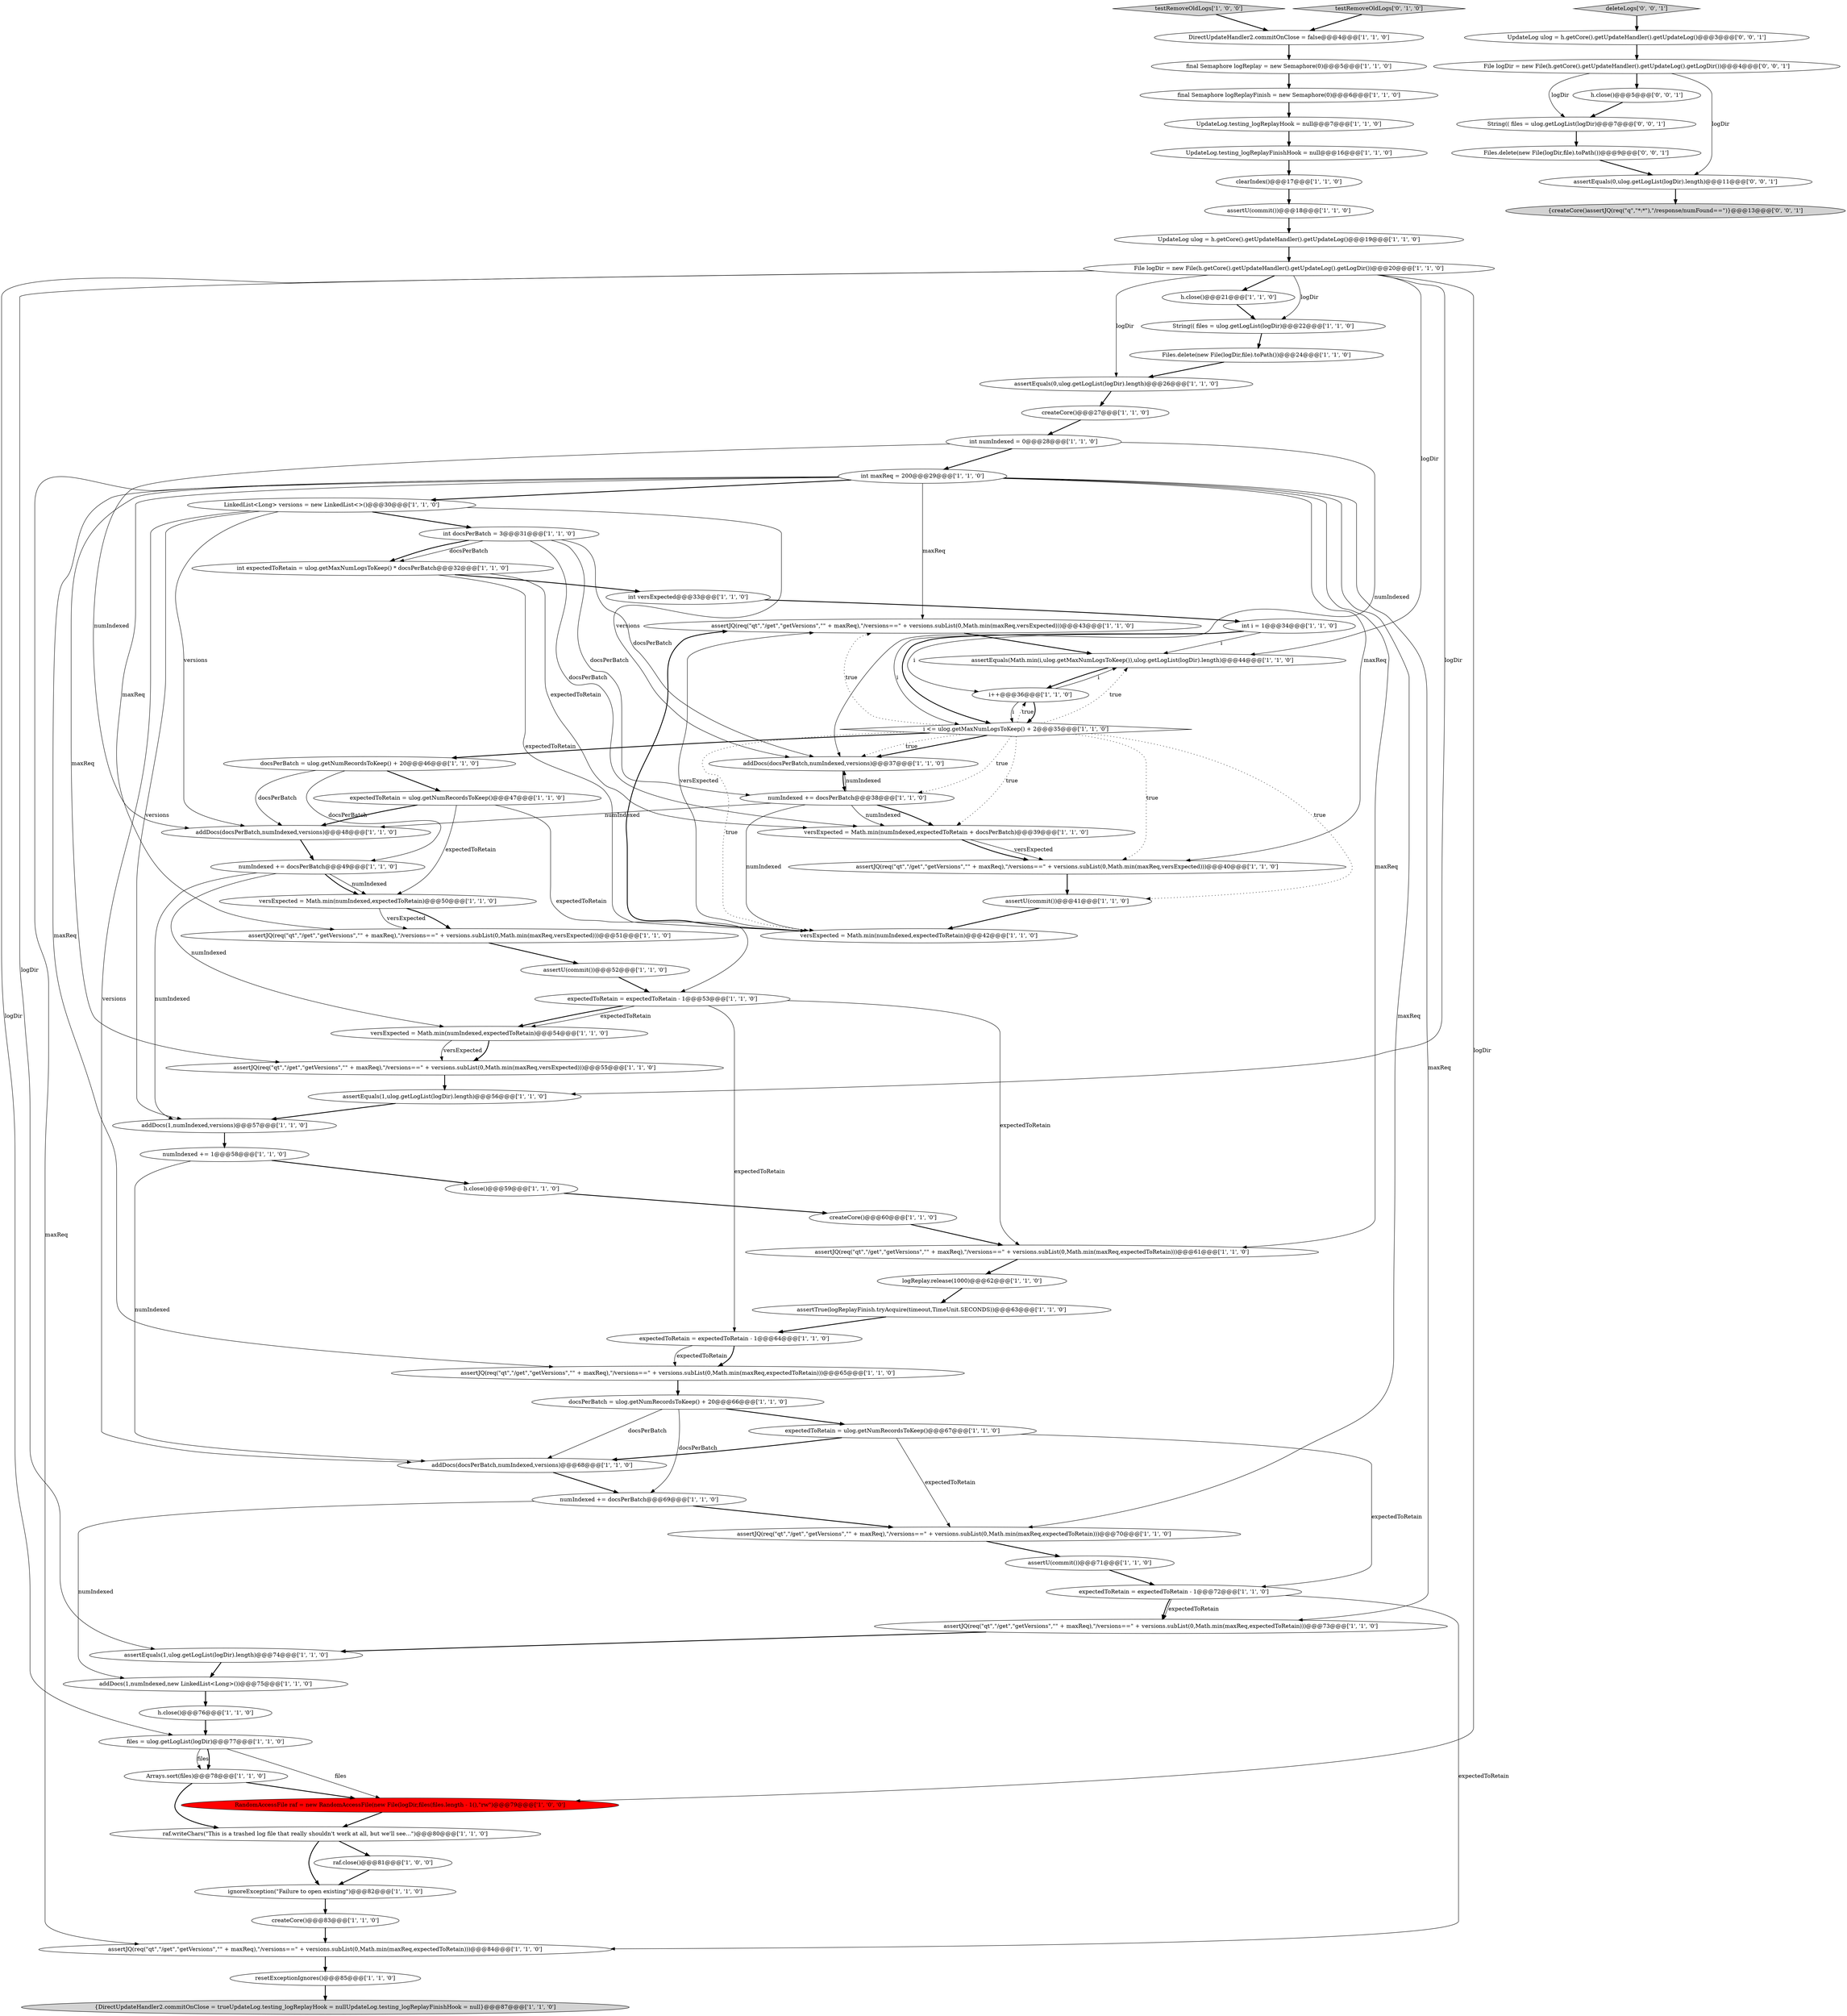 digraph {
1 [style = filled, label = "h.close()@@@21@@@['1', '1', '0']", fillcolor = white, shape = ellipse image = "AAA0AAABBB1BBB"];
4 [style = filled, label = "expectedToRetain = ulog.getNumRecordsToKeep()@@@67@@@['1', '1', '0']", fillcolor = white, shape = ellipse image = "AAA0AAABBB1BBB"];
40 [style = filled, label = "assertEquals(Math.min(i,ulog.getMaxNumLogsToKeep()),ulog.getLogList(logDir).length)@@@44@@@['1', '1', '0']", fillcolor = white, shape = ellipse image = "AAA0AAABBB1BBB"];
59 [style = filled, label = "h.close()@@@76@@@['1', '1', '0']", fillcolor = white, shape = ellipse image = "AAA0AAABBB1BBB"];
48 [style = filled, label = "assertJQ(req(\"qt\",\"/get\",\"getVersions\",\"\" + maxReq),\"/versions==\" + versions.subList(0,Math.min(maxReq,expectedToRetain)))@@@73@@@['1', '1', '0']", fillcolor = white, shape = ellipse image = "AAA0AAABBB1BBB"];
55 [style = filled, label = "raf.writeChars(\"This is a trashed log file that really shouldn't work at all, but we'll see...\")@@@80@@@['1', '1', '0']", fillcolor = white, shape = ellipse image = "AAA0AAABBB1BBB"];
60 [style = filled, label = "versExpected = Math.min(numIndexed,expectedToRetain + docsPerBatch)@@@39@@@['1', '1', '0']", fillcolor = white, shape = ellipse image = "AAA0AAABBB1BBB"];
64 [style = filled, label = "int maxReq = 200@@@29@@@['1', '1', '0']", fillcolor = white, shape = ellipse image = "AAA0AAABBB1BBB"];
28 [style = filled, label = "expectedToRetain = expectedToRetain - 1@@@53@@@['1', '1', '0']", fillcolor = white, shape = ellipse image = "AAA0AAABBB1BBB"];
69 [style = filled, label = "assertEquals(0,ulog.getLogList(logDir).length)@@@26@@@['1', '1', '0']", fillcolor = white, shape = ellipse image = "AAA0AAABBB1BBB"];
74 [style = filled, label = "Files.delete(new File(logDir,file).toPath())@@@9@@@['0', '0', '1']", fillcolor = white, shape = ellipse image = "AAA0AAABBB3BBB"];
36 [style = filled, label = "DirectUpdateHandler2.commitOnClose = false@@@4@@@['1', '1', '0']", fillcolor = white, shape = ellipse image = "AAA0AAABBB1BBB"];
19 [style = filled, label = "numIndexed += 1@@@58@@@['1', '1', '0']", fillcolor = white, shape = ellipse image = "AAA0AAABBB1BBB"];
32 [style = filled, label = "final Semaphore logReplayFinish = new Semaphore(0)@@@6@@@['1', '1', '0']", fillcolor = white, shape = ellipse image = "AAA0AAABBB1BBB"];
31 [style = filled, label = "raf.close()@@@81@@@['1', '0', '0']", fillcolor = white, shape = ellipse image = "AAA0AAABBB1BBB"];
47 [style = filled, label = "addDocs(docsPerBatch,numIndexed,versions)@@@37@@@['1', '1', '0']", fillcolor = white, shape = ellipse image = "AAA0AAABBB1BBB"];
3 [style = filled, label = "int i = 1@@@34@@@['1', '1', '0']", fillcolor = white, shape = ellipse image = "AAA0AAABBB1BBB"];
30 [style = filled, label = "assertEquals(1,ulog.getLogList(logDir).length)@@@74@@@['1', '1', '0']", fillcolor = white, shape = ellipse image = "AAA0AAABBB1BBB"];
7 [style = filled, label = "i <= ulog.getMaxNumLogsToKeep() + 2@@@35@@@['1', '1', '0']", fillcolor = white, shape = diamond image = "AAA0AAABBB1BBB"];
27 [style = filled, label = "expectedToRetain = expectedToRetain - 1@@@64@@@['1', '1', '0']", fillcolor = white, shape = ellipse image = "AAA0AAABBB1BBB"];
14 [style = filled, label = "resetExceptionIgnores()@@@85@@@['1', '1', '0']", fillcolor = white, shape = ellipse image = "AAA0AAABBB1BBB"];
76 [style = filled, label = "{createCore()assertJQ(req(\"q\",\"*:*\"),\"/response/numFound==\")}@@@13@@@['0', '0', '1']", fillcolor = lightgray, shape = ellipse image = "AAA0AAABBB3BBB"];
23 [style = filled, label = "int versExpected@@@33@@@['1', '1', '0']", fillcolor = white, shape = ellipse image = "AAA0AAABBB1BBB"];
26 [style = filled, label = "versExpected = Math.min(numIndexed,expectedToRetain)@@@50@@@['1', '1', '0']", fillcolor = white, shape = ellipse image = "AAA0AAABBB1BBB"];
42 [style = filled, label = "RandomAccessFile raf = new RandomAccessFile(new File(logDir,files(files.length - 1(),\"rw\")@@@79@@@['1', '0', '0']", fillcolor = red, shape = ellipse image = "AAA1AAABBB1BBB"];
58 [style = filled, label = "logReplay.release(1000)@@@62@@@['1', '1', '0']", fillcolor = white, shape = ellipse image = "AAA0AAABBB1BBB"];
81 [style = filled, label = "String(( files = ulog.getLogList(logDir)@@@7@@@['0', '0', '1']", fillcolor = white, shape = ellipse image = "AAA0AAABBB3BBB"];
0 [style = filled, label = "addDocs(docsPerBatch,numIndexed,versions)@@@68@@@['1', '1', '0']", fillcolor = white, shape = ellipse image = "AAA0AAABBB1BBB"];
12 [style = filled, label = "{DirectUpdateHandler2.commitOnClose = trueUpdateLog.testing_logReplayHook = nullUpdateLog.testing_logReplayFinishHook = null}@@@87@@@['1', '1', '0']", fillcolor = lightgray, shape = ellipse image = "AAA0AAABBB1BBB"];
41 [style = filled, label = "createCore()@@@60@@@['1', '1', '0']", fillcolor = white, shape = ellipse image = "AAA0AAABBB1BBB"];
65 [style = filled, label = "ignoreException(\"Failure to open existing\")@@@82@@@['1', '1', '0']", fillcolor = white, shape = ellipse image = "AAA0AAABBB1BBB"];
45 [style = filled, label = "expectedToRetain = ulog.getNumRecordsToKeep()@@@47@@@['1', '1', '0']", fillcolor = white, shape = ellipse image = "AAA0AAABBB1BBB"];
75 [style = filled, label = "deleteLogs['0', '0', '1']", fillcolor = lightgray, shape = diamond image = "AAA0AAABBB3BBB"];
15 [style = filled, label = "i++@@@36@@@['1', '1', '0']", fillcolor = white, shape = ellipse image = "AAA0AAABBB1BBB"];
53 [style = filled, label = "String(( files = ulog.getLogList(logDir)@@@22@@@['1', '1', '0']", fillcolor = white, shape = ellipse image = "AAA0AAABBB1BBB"];
8 [style = filled, label = "testRemoveOldLogs['1', '0', '0']", fillcolor = lightgray, shape = diamond image = "AAA0AAABBB1BBB"];
68 [style = filled, label = "assertTrue(logReplayFinish.tryAcquire(timeout,TimeUnit.SECONDS))@@@63@@@['1', '1', '0']", fillcolor = white, shape = ellipse image = "AAA0AAABBB1BBB"];
5 [style = filled, label = "files = ulog.getLogList(logDir)@@@77@@@['1', '1', '0']", fillcolor = white, shape = ellipse image = "AAA0AAABBB1BBB"];
70 [style = filled, label = "addDocs(1,numIndexed,new LinkedList<Long>())@@@75@@@['1', '1', '0']", fillcolor = white, shape = ellipse image = "AAA0AAABBB1BBB"];
43 [style = filled, label = "numIndexed += docsPerBatch@@@69@@@['1', '1', '0']", fillcolor = white, shape = ellipse image = "AAA0AAABBB1BBB"];
66 [style = filled, label = "int expectedToRetain = ulog.getMaxNumLogsToKeep() * docsPerBatch@@@32@@@['1', '1', '0']", fillcolor = white, shape = ellipse image = "AAA0AAABBB1BBB"];
6 [style = filled, label = "UpdateLog.testing_logReplayFinishHook = null@@@16@@@['1', '1', '0']", fillcolor = white, shape = ellipse image = "AAA0AAABBB1BBB"];
29 [style = filled, label = "assertJQ(req(\"qt\",\"/get\",\"getVersions\",\"\" + maxReq),\"/versions==\" + versions.subList(0,Math.min(maxReq,versExpected)))@@@43@@@['1', '1', '0']", fillcolor = white, shape = ellipse image = "AAA0AAABBB1BBB"];
73 [style = filled, label = "testRemoveOldLogs['0', '1', '0']", fillcolor = lightgray, shape = diamond image = "AAA0AAABBB2BBB"];
2 [style = filled, label = "final Semaphore logReplay = new Semaphore(0)@@@5@@@['1', '1', '0']", fillcolor = white, shape = ellipse image = "AAA0AAABBB1BBB"];
56 [style = filled, label = "assertJQ(req(\"qt\",\"/get\",\"getVersions\",\"\" + maxReq),\"/versions==\" + versions.subList(0,Math.min(maxReq,versExpected)))@@@51@@@['1', '1', '0']", fillcolor = white, shape = ellipse image = "AAA0AAABBB1BBB"];
46 [style = filled, label = "Files.delete(new File(logDir,file).toPath())@@@24@@@['1', '1', '0']", fillcolor = white, shape = ellipse image = "AAA0AAABBB1BBB"];
13 [style = filled, label = "UpdateLog.testing_logReplayHook = null@@@7@@@['1', '1', '0']", fillcolor = white, shape = ellipse image = "AAA0AAABBB1BBB"];
17 [style = filled, label = "docsPerBatch = ulog.getNumRecordsToKeep() + 20@@@46@@@['1', '1', '0']", fillcolor = white, shape = ellipse image = "AAA0AAABBB1BBB"];
80 [style = filled, label = "h.close()@@@5@@@['0', '0', '1']", fillcolor = white, shape = ellipse image = "AAA0AAABBB3BBB"];
39 [style = filled, label = "createCore()@@@27@@@['1', '1', '0']", fillcolor = white, shape = ellipse image = "AAA0AAABBB1BBB"];
61 [style = filled, label = "assertU(commit())@@@52@@@['1', '1', '0']", fillcolor = white, shape = ellipse image = "AAA0AAABBB1BBB"];
51 [style = filled, label = "assertJQ(req(\"qt\",\"/get\",\"getVersions\",\"\" + maxReq),\"/versions==\" + versions.subList(0,Math.min(maxReq,expectedToRetain)))@@@70@@@['1', '1', '0']", fillcolor = white, shape = ellipse image = "AAA0AAABBB1BBB"];
22 [style = filled, label = "int docsPerBatch = 3@@@31@@@['1', '1', '0']", fillcolor = white, shape = ellipse image = "AAA0AAABBB1BBB"];
24 [style = filled, label = "numIndexed += docsPerBatch@@@38@@@['1', '1', '0']", fillcolor = white, shape = ellipse image = "AAA0AAABBB1BBB"];
10 [style = filled, label = "File logDir = new File(h.getCore().getUpdateHandler().getUpdateLog().getLogDir())@@@20@@@['1', '1', '0']", fillcolor = white, shape = ellipse image = "AAA0AAABBB1BBB"];
38 [style = filled, label = "UpdateLog ulog = h.getCore().getUpdateHandler().getUpdateLog()@@@19@@@['1', '1', '0']", fillcolor = white, shape = ellipse image = "AAA0AAABBB1BBB"];
63 [style = filled, label = "assertEquals(1,ulog.getLogList(logDir).length)@@@56@@@['1', '1', '0']", fillcolor = white, shape = ellipse image = "AAA0AAABBB1BBB"];
44 [style = filled, label = "assertJQ(req(\"qt\",\"/get\",\"getVersions\",\"\" + maxReq),\"/versions==\" + versions.subList(0,Math.min(maxReq,expectedToRetain)))@@@84@@@['1', '1', '0']", fillcolor = white, shape = ellipse image = "AAA0AAABBB1BBB"];
37 [style = filled, label = "assertU(commit())@@@41@@@['1', '1', '0']", fillcolor = white, shape = ellipse image = "AAA0AAABBB1BBB"];
49 [style = filled, label = "assertJQ(req(\"qt\",\"/get\",\"getVersions\",\"\" + maxReq),\"/versions==\" + versions.subList(0,Math.min(maxReq,expectedToRetain)))@@@61@@@['1', '1', '0']", fillcolor = white, shape = ellipse image = "AAA0AAABBB1BBB"];
21 [style = filled, label = "int numIndexed = 0@@@28@@@['1', '1', '0']", fillcolor = white, shape = ellipse image = "AAA0AAABBB1BBB"];
62 [style = filled, label = "versExpected = Math.min(numIndexed,expectedToRetain)@@@42@@@['1', '1', '0']", fillcolor = white, shape = ellipse image = "AAA0AAABBB1BBB"];
72 [style = filled, label = "addDocs(1,numIndexed,versions)@@@57@@@['1', '1', '0']", fillcolor = white, shape = ellipse image = "AAA0AAABBB1BBB"];
54 [style = filled, label = "expectedToRetain = expectedToRetain - 1@@@72@@@['1', '1', '0']", fillcolor = white, shape = ellipse image = "AAA0AAABBB1BBB"];
67 [style = filled, label = "Arrays.sort(files)@@@78@@@['1', '1', '0']", fillcolor = white, shape = ellipse image = "AAA0AAABBB1BBB"];
71 [style = filled, label = "assertJQ(req(\"qt\",\"/get\",\"getVersions\",\"\" + maxReq),\"/versions==\" + versions.subList(0,Math.min(maxReq,versExpected)))@@@40@@@['1', '1', '0']", fillcolor = white, shape = ellipse image = "AAA0AAABBB1BBB"];
34 [style = filled, label = "LinkedList<Long> versions = new LinkedList<>()@@@30@@@['1', '1', '0']", fillcolor = white, shape = ellipse image = "AAA0AAABBB1BBB"];
78 [style = filled, label = "assertEquals(0,ulog.getLogList(logDir).length)@@@11@@@['0', '0', '1']", fillcolor = white, shape = ellipse image = "AAA0AAABBB3BBB"];
11 [style = filled, label = "h.close()@@@59@@@['1', '1', '0']", fillcolor = white, shape = ellipse image = "AAA0AAABBB1BBB"];
77 [style = filled, label = "File logDir = new File(h.getCore().getUpdateHandler().getUpdateLog().getLogDir())@@@4@@@['0', '0', '1']", fillcolor = white, shape = ellipse image = "AAA0AAABBB3BBB"];
18 [style = filled, label = "assertJQ(req(\"qt\",\"/get\",\"getVersions\",\"\" + maxReq),\"/versions==\" + versions.subList(0,Math.min(maxReq,expectedToRetain)))@@@65@@@['1', '1', '0']", fillcolor = white, shape = ellipse image = "AAA0AAABBB1BBB"];
79 [style = filled, label = "UpdateLog ulog = h.getCore().getUpdateHandler().getUpdateLog()@@@3@@@['0', '0', '1']", fillcolor = white, shape = ellipse image = "AAA0AAABBB3BBB"];
33 [style = filled, label = "assertJQ(req(\"qt\",\"/get\",\"getVersions\",\"\" + maxReq),\"/versions==\" + versions.subList(0,Math.min(maxReq,versExpected)))@@@55@@@['1', '1', '0']", fillcolor = white, shape = ellipse image = "AAA0AAABBB1BBB"];
20 [style = filled, label = "assertU(commit())@@@18@@@['1', '1', '0']", fillcolor = white, shape = ellipse image = "AAA0AAABBB1BBB"];
25 [style = filled, label = "versExpected = Math.min(numIndexed,expectedToRetain)@@@54@@@['1', '1', '0']", fillcolor = white, shape = ellipse image = "AAA0AAABBB1BBB"];
9 [style = filled, label = "docsPerBatch = ulog.getNumRecordsToKeep() + 20@@@66@@@['1', '1', '0']", fillcolor = white, shape = ellipse image = "AAA0AAABBB1BBB"];
16 [style = filled, label = "assertU(commit())@@@71@@@['1', '1', '0']", fillcolor = white, shape = ellipse image = "AAA0AAABBB1BBB"];
52 [style = filled, label = "numIndexed += docsPerBatch@@@49@@@['1', '1', '0']", fillcolor = white, shape = ellipse image = "AAA0AAABBB1BBB"];
35 [style = filled, label = "clearIndex()@@@17@@@['1', '1', '0']", fillcolor = white, shape = ellipse image = "AAA0AAABBB1BBB"];
50 [style = filled, label = "addDocs(docsPerBatch,numIndexed,versions)@@@48@@@['1', '1', '0']", fillcolor = white, shape = ellipse image = "AAA0AAABBB1BBB"];
57 [style = filled, label = "createCore()@@@83@@@['1', '1', '0']", fillcolor = white, shape = ellipse image = "AAA0AAABBB1BBB"];
63->72 [style = bold, label=""];
24->60 [style = bold, label=""];
6->35 [style = bold, label=""];
25->33 [style = bold, label=""];
60->71 [style = solid, label="versExpected"];
24->62 [style = solid, label="numIndexed"];
65->57 [style = bold, label=""];
24->60 [style = solid, label="numIndexed"];
34->72 [style = solid, label="versions"];
60->71 [style = bold, label=""];
40->15 [style = bold, label=""];
17->45 [style = bold, label=""];
3->15 [style = solid, label="i"];
22->66 [style = solid, label="docsPerBatch"];
19->11 [style = bold, label=""];
77->80 [style = bold, label=""];
34->50 [style = solid, label="versions"];
4->54 [style = solid, label="expectedToRetain"];
26->56 [style = bold, label=""];
33->63 [style = bold, label=""];
8->36 [style = bold, label=""];
64->49 [style = solid, label="maxReq"];
5->67 [style = solid, label="files"];
64->56 [style = solid, label="maxReq"];
15->40 [style = solid, label="i"];
36->2 [style = bold, label=""];
37->62 [style = bold, label=""];
64->44 [style = solid, label="maxReq"];
28->49 [style = solid, label="expectedToRetain"];
64->51 [style = solid, label="maxReq"];
28->25 [style = bold, label=""];
64->34 [style = bold, label=""];
10->5 [style = solid, label="logDir"];
45->28 [style = solid, label="expectedToRetain"];
2->32 [style = bold, label=""];
55->31 [style = bold, label=""];
30->70 [style = bold, label=""];
24->47 [style = solid, label="numIndexed"];
25->33 [style = solid, label="versExpected"];
74->78 [style = bold, label=""];
34->0 [style = solid, label="versions"];
10->30 [style = solid, label="logDir"];
35->20 [style = bold, label=""];
49->58 [style = bold, label=""];
7->40 [style = dotted, label="true"];
43->51 [style = bold, label=""];
62->29 [style = bold, label=""];
52->72 [style = solid, label="numIndexed"];
23->3 [style = bold, label=""];
41->49 [style = bold, label=""];
22->24 [style = solid, label="docsPerBatch"];
20->38 [style = bold, label=""];
51->16 [style = bold, label=""];
9->43 [style = solid, label="docsPerBatch"];
4->0 [style = bold, label=""];
7->29 [style = dotted, label="true"];
71->37 [style = bold, label=""];
55->65 [style = bold, label=""];
70->59 [style = bold, label=""];
3->7 [style = bold, label=""];
3->40 [style = solid, label="i"];
34->47 [style = solid, label="versions"];
52->26 [style = solid, label="numIndexed"];
77->81 [style = solid, label="logDir"];
18->9 [style = bold, label=""];
10->40 [style = solid, label="logDir"];
62->29 [style = solid, label="versExpected"];
29->40 [style = bold, label=""];
75->79 [style = bold, label=""];
10->1 [style = bold, label=""];
61->28 [style = bold, label=""];
10->69 [style = solid, label="logDir"];
15->7 [style = solid, label="i"];
28->27 [style = solid, label="expectedToRetain"];
52->26 [style = bold, label=""];
27->18 [style = bold, label=""];
80->81 [style = bold, label=""];
64->29 [style = solid, label="maxReq"];
7->17 [style = bold, label=""];
7->71 [style = dotted, label="true"];
0->43 [style = bold, label=""];
5->42 [style = solid, label="files"];
21->64 [style = bold, label=""];
44->14 [style = bold, label=""];
59->5 [style = bold, label=""];
42->55 [style = bold, label=""];
28->25 [style = solid, label="expectedToRetain"];
27->18 [style = solid, label="expectedToRetain"];
7->15 [style = dotted, label="true"];
64->33 [style = solid, label="maxReq"];
16->54 [style = bold, label=""];
10->63 [style = solid, label="logDir"];
7->60 [style = dotted, label="true"];
11->41 [style = bold, label=""];
64->71 [style = solid, label="maxReq"];
39->21 [style = bold, label=""];
53->46 [style = bold, label=""];
5->67 [style = bold, label=""];
22->66 [style = bold, label=""];
43->70 [style = solid, label="numIndexed"];
47->24 [style = bold, label=""];
81->74 [style = bold, label=""];
10->42 [style = solid, label="logDir"];
64->48 [style = solid, label="maxReq"];
46->69 [style = bold, label=""];
13->6 [style = bold, label=""];
68->27 [style = bold, label=""];
48->30 [style = bold, label=""];
66->60 [style = solid, label="expectedToRetain"];
31->65 [style = bold, label=""];
66->23 [style = bold, label=""];
72->19 [style = bold, label=""];
58->68 [style = bold, label=""];
22->60 [style = solid, label="docsPerBatch"];
15->7 [style = bold, label=""];
21->50 [style = solid, label="numIndexed"];
38->10 [style = bold, label=""];
7->47 [style = bold, label=""];
9->4 [style = bold, label=""];
3->7 [style = solid, label="i"];
7->62 [style = dotted, label="true"];
66->62 [style = solid, label="expectedToRetain"];
21->47 [style = solid, label="numIndexed"];
54->48 [style = bold, label=""];
56->61 [style = bold, label=""];
64->18 [style = solid, label="maxReq"];
7->24 [style = dotted, label="true"];
50->52 [style = bold, label=""];
77->78 [style = solid, label="logDir"];
7->37 [style = dotted, label="true"];
79->77 [style = bold, label=""];
34->22 [style = bold, label=""];
4->51 [style = solid, label="expectedToRetain"];
17->52 [style = solid, label="docsPerBatch"];
73->36 [style = bold, label=""];
67->55 [style = bold, label=""];
26->56 [style = solid, label="versExpected"];
45->26 [style = solid, label="expectedToRetain"];
7->47 [style = dotted, label="true"];
45->50 [style = bold, label=""];
54->44 [style = solid, label="expectedToRetain"];
14->12 [style = bold, label=""];
24->50 [style = solid, label="numIndexed"];
67->42 [style = bold, label=""];
19->0 [style = solid, label="numIndexed"];
57->44 [style = bold, label=""];
78->76 [style = bold, label=""];
69->39 [style = bold, label=""];
32->13 [style = bold, label=""];
17->50 [style = solid, label="docsPerBatch"];
52->25 [style = solid, label="numIndexed"];
22->47 [style = solid, label="docsPerBatch"];
9->0 [style = solid, label="docsPerBatch"];
1->53 [style = bold, label=""];
10->53 [style = solid, label="logDir"];
54->48 [style = solid, label="expectedToRetain"];
}
